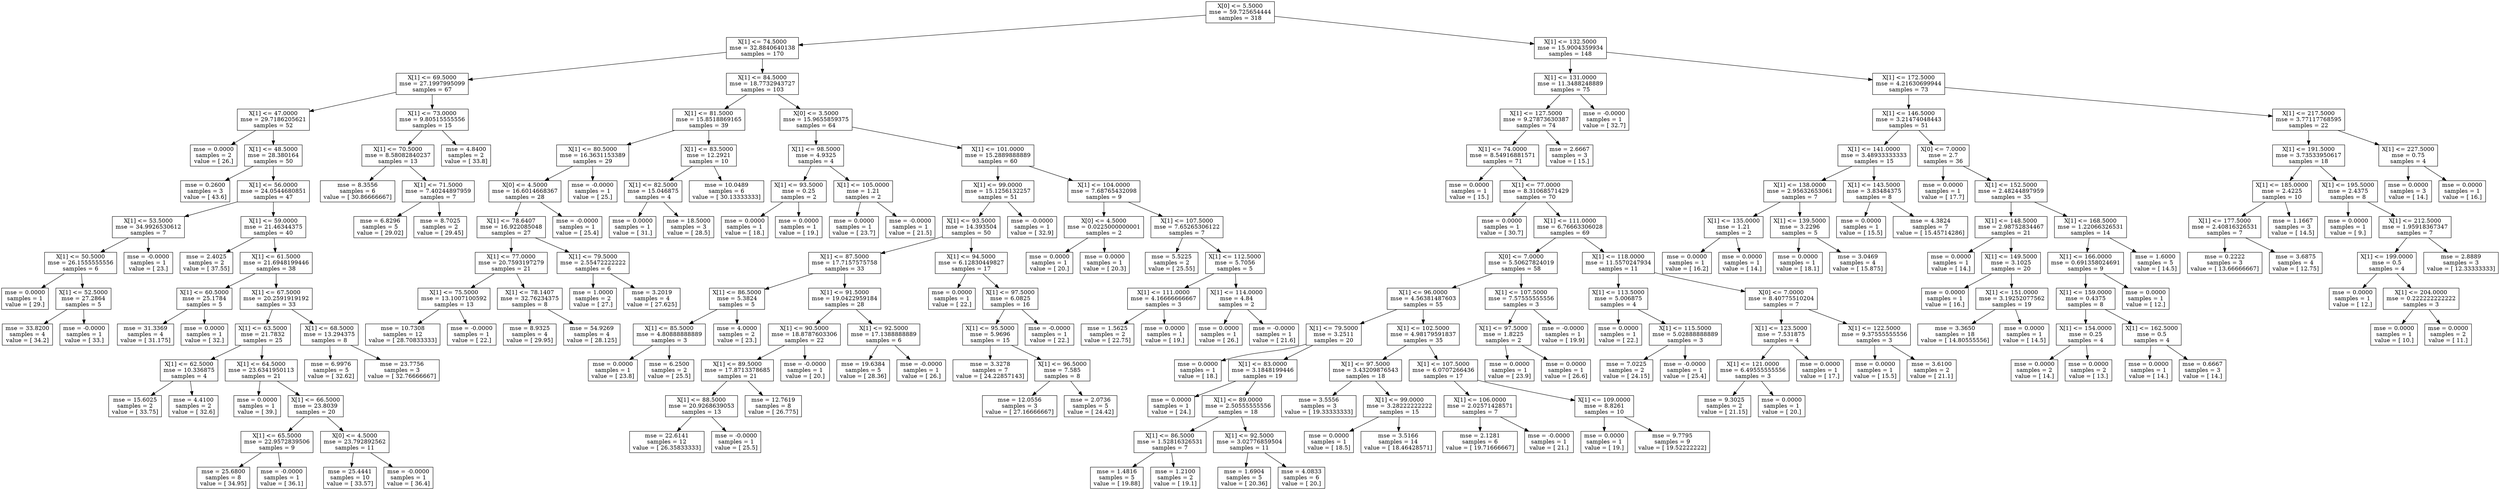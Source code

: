 digraph Tree {
0 [label="X[0] <= 5.5000\nmse = 59.725654444\nsamples = 318", shape="box"] ;
1 [label="X[1] <= 74.5000\nmse = 32.8840640138\nsamples = 170", shape="box"] ;
0 -> 1 ;
2 [label="X[1] <= 69.5000\nmse = 27.1997995099\nsamples = 67", shape="box"] ;
1 -> 2 ;
3 [label="X[1] <= 47.0000\nmse = 29.7186205621\nsamples = 52", shape="box"] ;
2 -> 3 ;
4 [label="mse = 0.0000\nsamples = 2\nvalue = [ 26.]", shape="box"] ;
3 -> 4 ;
5 [label="X[1] <= 48.5000\nmse = 28.380164\nsamples = 50", shape="box"] ;
3 -> 5 ;
6 [label="mse = 0.2600\nsamples = 3\nvalue = [ 43.6]", shape="box"] ;
5 -> 6 ;
7 [label="X[1] <= 56.0000\nmse = 24.0544680851\nsamples = 47", shape="box"] ;
5 -> 7 ;
8 [label="X[1] <= 53.5000\nmse = 34.9926530612\nsamples = 7", shape="box"] ;
7 -> 8 ;
9 [label="X[1] <= 50.5000\nmse = 26.1555555556\nsamples = 6", shape="box"] ;
8 -> 9 ;
10 [label="mse = 0.0000\nsamples = 1\nvalue = [ 29.]", shape="box"] ;
9 -> 10 ;
11 [label="X[1] <= 52.5000\nmse = 27.2864\nsamples = 5", shape="box"] ;
9 -> 11 ;
12 [label="mse = 33.8200\nsamples = 4\nvalue = [ 34.2]", shape="box"] ;
11 -> 12 ;
13 [label="mse = -0.0000\nsamples = 1\nvalue = [ 33.]", shape="box"] ;
11 -> 13 ;
14 [label="mse = -0.0000\nsamples = 1\nvalue = [ 23.]", shape="box"] ;
8 -> 14 ;
15 [label="X[1] <= 59.0000\nmse = 21.46344375\nsamples = 40", shape="box"] ;
7 -> 15 ;
16 [label="mse = 2.4025\nsamples = 2\nvalue = [ 37.55]", shape="box"] ;
15 -> 16 ;
17 [label="X[1] <= 61.5000\nmse = 21.6948199446\nsamples = 38", shape="box"] ;
15 -> 17 ;
18 [label="X[1] <= 60.5000\nmse = 25.1784\nsamples = 5", shape="box"] ;
17 -> 18 ;
19 [label="mse = 31.3369\nsamples = 4\nvalue = [ 31.175]", shape="box"] ;
18 -> 19 ;
20 [label="mse = 0.0000\nsamples = 1\nvalue = [ 32.]", shape="box"] ;
18 -> 20 ;
21 [label="X[1] <= 67.5000\nmse = 20.2591919192\nsamples = 33", shape="box"] ;
17 -> 21 ;
22 [label="X[1] <= 63.5000\nmse = 21.7832\nsamples = 25", shape="box"] ;
21 -> 22 ;
23 [label="X[1] <= 62.5000\nmse = 10.336875\nsamples = 4", shape="box"] ;
22 -> 23 ;
24 [label="mse = 15.6025\nsamples = 2\nvalue = [ 33.75]", shape="box"] ;
23 -> 24 ;
25 [label="mse = 4.4100\nsamples = 2\nvalue = [ 32.6]", shape="box"] ;
23 -> 25 ;
26 [label="X[1] <= 64.5000\nmse = 23.6341950113\nsamples = 21", shape="box"] ;
22 -> 26 ;
27 [label="mse = 0.0000\nsamples = 1\nvalue = [ 39.]", shape="box"] ;
26 -> 27 ;
28 [label="X[1] <= 66.5000\nmse = 23.8039\nsamples = 20", shape="box"] ;
26 -> 28 ;
29 [label="X[1] <= 65.5000\nmse = 22.9572839506\nsamples = 9", shape="box"] ;
28 -> 29 ;
30 [label="mse = 25.6800\nsamples = 8\nvalue = [ 34.95]", shape="box"] ;
29 -> 30 ;
31 [label="mse = -0.0000\nsamples = 1\nvalue = [ 36.1]", shape="box"] ;
29 -> 31 ;
32 [label="X[0] <= 4.5000\nmse = 23.792892562\nsamples = 11", shape="box"] ;
28 -> 32 ;
33 [label="mse = 25.4441\nsamples = 10\nvalue = [ 33.57]", shape="box"] ;
32 -> 33 ;
34 [label="mse = -0.0000\nsamples = 1\nvalue = [ 36.4]", shape="box"] ;
32 -> 34 ;
35 [label="X[1] <= 68.5000\nmse = 13.294375\nsamples = 8", shape="box"] ;
21 -> 35 ;
36 [label="mse = 6.9976\nsamples = 5\nvalue = [ 32.62]", shape="box"] ;
35 -> 36 ;
37 [label="mse = 23.7756\nsamples = 3\nvalue = [ 32.76666667]", shape="box"] ;
35 -> 37 ;
38 [label="X[1] <= 73.0000\nmse = 9.80515555556\nsamples = 15", shape="box"] ;
2 -> 38 ;
39 [label="X[1] <= 70.5000\nmse = 8.58082840237\nsamples = 13", shape="box"] ;
38 -> 39 ;
40 [label="mse = 8.3556\nsamples = 6\nvalue = [ 30.86666667]", shape="box"] ;
39 -> 40 ;
41 [label="X[1] <= 71.5000\nmse = 7.40244897959\nsamples = 7", shape="box"] ;
39 -> 41 ;
42 [label="mse = 6.8296\nsamples = 5\nvalue = [ 29.02]", shape="box"] ;
41 -> 42 ;
43 [label="mse = 8.7025\nsamples = 2\nvalue = [ 29.45]", shape="box"] ;
41 -> 43 ;
44 [label="mse = 4.8400\nsamples = 2\nvalue = [ 33.8]", shape="box"] ;
38 -> 44 ;
45 [label="X[1] <= 84.5000\nmse = 18.7732943727\nsamples = 103", shape="box"] ;
1 -> 45 ;
46 [label="X[1] <= 81.5000\nmse = 15.8518869165\nsamples = 39", shape="box"] ;
45 -> 46 ;
47 [label="X[1] <= 80.5000\nmse = 16.3631153389\nsamples = 29", shape="box"] ;
46 -> 47 ;
48 [label="X[0] <= 4.5000\nmse = 16.6014668367\nsamples = 28", shape="box"] ;
47 -> 48 ;
49 [label="X[1] <= 78.6407\nmse = 16.922085048\nsamples = 27", shape="box"] ;
48 -> 49 ;
50 [label="X[1] <= 77.0000\nmse = 20.7593197279\nsamples = 21", shape="box"] ;
49 -> 50 ;
51 [label="X[1] <= 75.5000\nmse = 13.1007100592\nsamples = 13", shape="box"] ;
50 -> 51 ;
52 [label="mse = 10.7308\nsamples = 12\nvalue = [ 28.70833333]", shape="box"] ;
51 -> 52 ;
53 [label="mse = -0.0000\nsamples = 1\nvalue = [ 22.]", shape="box"] ;
51 -> 53 ;
54 [label="X[1] <= 78.1407\nmse = 32.76234375\nsamples = 8", shape="box"] ;
50 -> 54 ;
55 [label="mse = 8.9325\nsamples = 4\nvalue = [ 29.95]", shape="box"] ;
54 -> 55 ;
56 [label="mse = 54.9269\nsamples = 4\nvalue = [ 28.125]", shape="box"] ;
54 -> 56 ;
57 [label="X[1] <= 79.5000\nmse = 2.55472222222\nsamples = 6", shape="box"] ;
49 -> 57 ;
58 [label="mse = 1.0000\nsamples = 2\nvalue = [ 27.]", shape="box"] ;
57 -> 58 ;
59 [label="mse = 3.2019\nsamples = 4\nvalue = [ 27.625]", shape="box"] ;
57 -> 59 ;
60 [label="mse = -0.0000\nsamples = 1\nvalue = [ 25.4]", shape="box"] ;
48 -> 60 ;
61 [label="mse = -0.0000\nsamples = 1\nvalue = [ 25.]", shape="box"] ;
47 -> 61 ;
62 [label="X[1] <= 83.5000\nmse = 12.2921\nsamples = 10", shape="box"] ;
46 -> 62 ;
63 [label="X[1] <= 82.5000\nmse = 15.046875\nsamples = 4", shape="box"] ;
62 -> 63 ;
64 [label="mse = 0.0000\nsamples = 1\nvalue = [ 31.]", shape="box"] ;
63 -> 64 ;
65 [label="mse = 18.5000\nsamples = 3\nvalue = [ 28.5]", shape="box"] ;
63 -> 65 ;
66 [label="mse = 10.0489\nsamples = 6\nvalue = [ 30.13333333]", shape="box"] ;
62 -> 66 ;
67 [label="X[0] <= 3.5000\nmse = 15.9655859375\nsamples = 64", shape="box"] ;
45 -> 67 ;
68 [label="X[1] <= 98.5000\nmse = 4.9325\nsamples = 4", shape="box"] ;
67 -> 68 ;
69 [label="X[1] <= 93.5000\nmse = 0.25\nsamples = 2", shape="box"] ;
68 -> 69 ;
70 [label="mse = 0.0000\nsamples = 1\nvalue = [ 18.]", shape="box"] ;
69 -> 70 ;
71 [label="mse = 0.0000\nsamples = 1\nvalue = [ 19.]", shape="box"] ;
69 -> 71 ;
72 [label="X[1] <= 105.0000\nmse = 1.21\nsamples = 2", shape="box"] ;
68 -> 72 ;
73 [label="mse = 0.0000\nsamples = 1\nvalue = [ 23.7]", shape="box"] ;
72 -> 73 ;
74 [label="mse = -0.0000\nsamples = 1\nvalue = [ 21.5]", shape="box"] ;
72 -> 74 ;
75 [label="X[1] <= 101.0000\nmse = 15.2889888889\nsamples = 60", shape="box"] ;
67 -> 75 ;
76 [label="X[1] <= 99.0000\nmse = 15.1256132257\nsamples = 51", shape="box"] ;
75 -> 76 ;
77 [label="X[1] <= 93.5000\nmse = 14.393504\nsamples = 50", shape="box"] ;
76 -> 77 ;
78 [label="X[1] <= 87.5000\nmse = 17.7157575758\nsamples = 33", shape="box"] ;
77 -> 78 ;
79 [label="X[1] <= 86.5000\nmse = 5.3824\nsamples = 5", shape="box"] ;
78 -> 79 ;
80 [label="X[1] <= 85.5000\nmse = 4.80888888889\nsamples = 3", shape="box"] ;
79 -> 80 ;
81 [label="mse = 0.0000\nsamples = 1\nvalue = [ 23.8]", shape="box"] ;
80 -> 81 ;
82 [label="mse = 6.2500\nsamples = 2\nvalue = [ 25.5]", shape="box"] ;
80 -> 82 ;
83 [label="mse = 4.0000\nsamples = 2\nvalue = [ 23.]", shape="box"] ;
79 -> 83 ;
84 [label="X[1] <= 91.5000\nmse = 19.0422959184\nsamples = 28", shape="box"] ;
78 -> 84 ;
85 [label="X[1] <= 90.5000\nmse = 18.8787603306\nsamples = 22", shape="box"] ;
84 -> 85 ;
86 [label="X[1] <= 89.5000\nmse = 17.8713378685\nsamples = 21", shape="box"] ;
85 -> 86 ;
87 [label="X[1] <= 88.5000\nmse = 20.9268639053\nsamples = 13", shape="box"] ;
86 -> 87 ;
88 [label="mse = 22.6141\nsamples = 12\nvalue = [ 26.35833333]", shape="box"] ;
87 -> 88 ;
89 [label="mse = -0.0000\nsamples = 1\nvalue = [ 25.5]", shape="box"] ;
87 -> 89 ;
90 [label="mse = 12.7619\nsamples = 8\nvalue = [ 26.775]", shape="box"] ;
86 -> 90 ;
91 [label="mse = -0.0000\nsamples = 1\nvalue = [ 20.]", shape="box"] ;
85 -> 91 ;
92 [label="X[1] <= 92.5000\nmse = 17.1388888889\nsamples = 6", shape="box"] ;
84 -> 92 ;
93 [label="mse = 19.6384\nsamples = 5\nvalue = [ 28.36]", shape="box"] ;
92 -> 93 ;
94 [label="mse = -0.0000\nsamples = 1\nvalue = [ 26.]", shape="box"] ;
92 -> 94 ;
95 [label="X[1] <= 94.5000\nmse = 6.12830449827\nsamples = 17", shape="box"] ;
77 -> 95 ;
96 [label="mse = 0.0000\nsamples = 1\nvalue = [ 22.]", shape="box"] ;
95 -> 96 ;
97 [label="X[1] <= 97.5000\nmse = 6.0825\nsamples = 16", shape="box"] ;
95 -> 97 ;
98 [label="X[1] <= 95.5000\nmse = 5.9696\nsamples = 15", shape="box"] ;
97 -> 98 ;
99 [label="mse = 3.3278\nsamples = 7\nvalue = [ 24.22857143]", shape="box"] ;
98 -> 99 ;
100 [label="X[1] <= 96.5000\nmse = 7.585\nsamples = 8", shape="box"] ;
98 -> 100 ;
101 [label="mse = 12.0556\nsamples = 3\nvalue = [ 27.16666667]", shape="box"] ;
100 -> 101 ;
102 [label="mse = 2.0736\nsamples = 5\nvalue = [ 24.42]", shape="box"] ;
100 -> 102 ;
103 [label="mse = -0.0000\nsamples = 1\nvalue = [ 22.]", shape="box"] ;
97 -> 103 ;
104 [label="mse = -0.0000\nsamples = 1\nvalue = [ 32.9]", shape="box"] ;
76 -> 104 ;
105 [label="X[1] <= 104.0000\nmse = 7.68765432098\nsamples = 9", shape="box"] ;
75 -> 105 ;
106 [label="X[0] <= 4.5000\nmse = 0.0225000000001\nsamples = 2", shape="box"] ;
105 -> 106 ;
107 [label="mse = 0.0000\nsamples = 1\nvalue = [ 20.]", shape="box"] ;
106 -> 107 ;
108 [label="mse = 0.0000\nsamples = 1\nvalue = [ 20.3]", shape="box"] ;
106 -> 108 ;
109 [label="X[1] <= 107.5000\nmse = 7.65265306122\nsamples = 7", shape="box"] ;
105 -> 109 ;
110 [label="mse = 5.5225\nsamples = 2\nvalue = [ 25.55]", shape="box"] ;
109 -> 110 ;
111 [label="X[1] <= 112.5000\nmse = 5.7056\nsamples = 5", shape="box"] ;
109 -> 111 ;
112 [label="X[1] <= 111.0000\nmse = 4.16666666667\nsamples = 3", shape="box"] ;
111 -> 112 ;
113 [label="mse = 1.5625\nsamples = 2\nvalue = [ 22.75]", shape="box"] ;
112 -> 113 ;
114 [label="mse = 0.0000\nsamples = 1\nvalue = [ 19.]", shape="box"] ;
112 -> 114 ;
115 [label="X[1] <= 114.0000\nmse = 4.84\nsamples = 2", shape="box"] ;
111 -> 115 ;
116 [label="mse = 0.0000\nsamples = 1\nvalue = [ 26.]", shape="box"] ;
115 -> 116 ;
117 [label="mse = -0.0000\nsamples = 1\nvalue = [ 21.6]", shape="box"] ;
115 -> 117 ;
118 [label="X[1] <= 132.5000\nmse = 15.9004359934\nsamples = 148", shape="box"] ;
0 -> 118 ;
119 [label="X[1] <= 131.0000\nmse = 11.3488248889\nsamples = 75", shape="box"] ;
118 -> 119 ;
120 [label="X[1] <= 127.5000\nmse = 9.27873630387\nsamples = 74", shape="box"] ;
119 -> 120 ;
121 [label="X[1] <= 74.0000\nmse = 8.54916881571\nsamples = 71", shape="box"] ;
120 -> 121 ;
122 [label="mse = 0.0000\nsamples = 1\nvalue = [ 15.]", shape="box"] ;
121 -> 122 ;
123 [label="X[1] <= 77.0000\nmse = 8.31068571429\nsamples = 70", shape="box"] ;
121 -> 123 ;
124 [label="mse = 0.0000\nsamples = 1\nvalue = [ 30.7]", shape="box"] ;
123 -> 124 ;
125 [label="X[1] <= 111.0000\nmse = 6.76663306028\nsamples = 69", shape="box"] ;
123 -> 125 ;
126 [label="X[0] <= 7.0000\nmse = 5.50627824019\nsamples = 58", shape="box"] ;
125 -> 126 ;
127 [label="X[1] <= 96.0000\nmse = 4.56381487603\nsamples = 55", shape="box"] ;
126 -> 127 ;
128 [label="X[1] <= 79.5000\nmse = 3.2511\nsamples = 20", shape="box"] ;
127 -> 128 ;
129 [label="mse = 0.0000\nsamples = 1\nvalue = [ 18.]", shape="box"] ;
128 -> 129 ;
130 [label="X[1] <= 83.0000\nmse = 3.1848199446\nsamples = 19", shape="box"] ;
128 -> 130 ;
131 [label="mse = 0.0000\nsamples = 1\nvalue = [ 24.]", shape="box"] ;
130 -> 131 ;
132 [label="X[1] <= 89.0000\nmse = 2.50555555556\nsamples = 18", shape="box"] ;
130 -> 132 ;
133 [label="X[1] <= 86.5000\nmse = 1.52816326531\nsamples = 7", shape="box"] ;
132 -> 133 ;
134 [label="mse = 1.4816\nsamples = 5\nvalue = [ 19.88]", shape="box"] ;
133 -> 134 ;
135 [label="mse = 1.2100\nsamples = 2\nvalue = [ 19.1]", shape="box"] ;
133 -> 135 ;
136 [label="X[1] <= 92.5000\nmse = 3.02776859504\nsamples = 11", shape="box"] ;
132 -> 136 ;
137 [label="mse = 1.6904\nsamples = 5\nvalue = [ 20.36]", shape="box"] ;
136 -> 137 ;
138 [label="mse = 4.0833\nsamples = 6\nvalue = [ 20.]", shape="box"] ;
136 -> 138 ;
139 [label="X[1] <= 102.5000\nmse = 4.98179591837\nsamples = 35", shape="box"] ;
127 -> 139 ;
140 [label="X[1] <= 97.5000\nmse = 3.43209876543\nsamples = 18", shape="box"] ;
139 -> 140 ;
141 [label="mse = 3.5556\nsamples = 3\nvalue = [ 19.33333333]", shape="box"] ;
140 -> 141 ;
142 [label="X[1] <= 99.0000\nmse = 3.28222222222\nsamples = 15", shape="box"] ;
140 -> 142 ;
143 [label="mse = 0.0000\nsamples = 1\nvalue = [ 18.5]", shape="box"] ;
142 -> 143 ;
144 [label="mse = 3.5166\nsamples = 14\nvalue = [ 18.46428571]", shape="box"] ;
142 -> 144 ;
145 [label="X[1] <= 107.5000\nmse = 6.0707266436\nsamples = 17", shape="box"] ;
139 -> 145 ;
146 [label="X[1] <= 106.0000\nmse = 2.02571428571\nsamples = 7", shape="box"] ;
145 -> 146 ;
147 [label="mse = 2.1281\nsamples = 6\nvalue = [ 19.71666667]", shape="box"] ;
146 -> 147 ;
148 [label="mse = -0.0000\nsamples = 1\nvalue = [ 21.]", shape="box"] ;
146 -> 148 ;
149 [label="X[1] <= 109.0000\nmse = 8.8261\nsamples = 10", shape="box"] ;
145 -> 149 ;
150 [label="mse = 0.0000\nsamples = 1\nvalue = [ 19.]", shape="box"] ;
149 -> 150 ;
151 [label="mse = 9.7795\nsamples = 9\nvalue = [ 19.52222222]", shape="box"] ;
149 -> 151 ;
152 [label="X[1] <= 107.5000\nmse = 7.57555555556\nsamples = 3", shape="box"] ;
126 -> 152 ;
153 [label="X[1] <= 97.5000\nmse = 1.8225\nsamples = 2", shape="box"] ;
152 -> 153 ;
154 [label="mse = 0.0000\nsamples = 1\nvalue = [ 23.9]", shape="box"] ;
153 -> 154 ;
155 [label="mse = 0.0000\nsamples = 1\nvalue = [ 26.6]", shape="box"] ;
153 -> 155 ;
156 [label="mse = -0.0000\nsamples = 1\nvalue = [ 19.9]", shape="box"] ;
152 -> 156 ;
157 [label="X[1] <= 118.0000\nmse = 11.5570247934\nsamples = 11", shape="box"] ;
125 -> 157 ;
158 [label="X[1] <= 113.5000\nmse = 5.006875\nsamples = 4", shape="box"] ;
157 -> 158 ;
159 [label="mse = 0.0000\nsamples = 1\nvalue = [ 22.]", shape="box"] ;
158 -> 159 ;
160 [label="X[1] <= 115.5000\nmse = 5.02888888889\nsamples = 3", shape="box"] ;
158 -> 160 ;
161 [label="mse = 7.0225\nsamples = 2\nvalue = [ 24.15]", shape="box"] ;
160 -> 161 ;
162 [label="mse = -0.0000\nsamples = 1\nvalue = [ 25.4]", shape="box"] ;
160 -> 162 ;
163 [label="X[0] <= 7.0000\nmse = 8.40775510204\nsamples = 7", shape="box"] ;
157 -> 163 ;
164 [label="X[1] <= 123.5000\nmse = 7.531875\nsamples = 4", shape="box"] ;
163 -> 164 ;
165 [label="X[1] <= 121.0000\nmse = 6.49555555556\nsamples = 3", shape="box"] ;
164 -> 165 ;
166 [label="mse = 9.3025\nsamples = 2\nvalue = [ 21.15]", shape="box"] ;
165 -> 166 ;
167 [label="mse = 0.0000\nsamples = 1\nvalue = [ 20.]", shape="box"] ;
165 -> 167 ;
168 [label="mse = 0.0000\nsamples = 1\nvalue = [ 17.]", shape="box"] ;
164 -> 168 ;
169 [label="X[1] <= 122.5000\nmse = 9.37555555556\nsamples = 3", shape="box"] ;
163 -> 169 ;
170 [label="mse = 0.0000\nsamples = 1\nvalue = [ 15.5]", shape="box"] ;
169 -> 170 ;
171 [label="mse = 3.6100\nsamples = 2\nvalue = [ 21.1]", shape="box"] ;
169 -> 171 ;
172 [label="mse = 2.6667\nsamples = 3\nvalue = [ 15.]", shape="box"] ;
120 -> 172 ;
173 [label="mse = -0.0000\nsamples = 1\nvalue = [ 32.7]", shape="box"] ;
119 -> 173 ;
174 [label="X[1] <= 172.5000\nmse = 4.21630699944\nsamples = 73", shape="box"] ;
118 -> 174 ;
175 [label="X[1] <= 146.5000\nmse = 3.21474048443\nsamples = 51", shape="box"] ;
174 -> 175 ;
176 [label="X[1] <= 141.0000\nmse = 3.48933333333\nsamples = 15", shape="box"] ;
175 -> 176 ;
177 [label="X[1] <= 138.0000\nmse = 2.95632653061\nsamples = 7", shape="box"] ;
176 -> 177 ;
178 [label="X[1] <= 135.0000\nmse = 1.21\nsamples = 2", shape="box"] ;
177 -> 178 ;
179 [label="mse = 0.0000\nsamples = 1\nvalue = [ 16.2]", shape="box"] ;
178 -> 179 ;
180 [label="mse = 0.0000\nsamples = 1\nvalue = [ 14.]", shape="box"] ;
178 -> 180 ;
181 [label="X[1] <= 139.5000\nmse = 3.2296\nsamples = 5", shape="box"] ;
177 -> 181 ;
182 [label="mse = 0.0000\nsamples = 1\nvalue = [ 18.1]", shape="box"] ;
181 -> 182 ;
183 [label="mse = 3.0469\nsamples = 4\nvalue = [ 15.875]", shape="box"] ;
181 -> 183 ;
184 [label="X[1] <= 143.5000\nmse = 3.83484375\nsamples = 8", shape="box"] ;
176 -> 184 ;
185 [label="mse = 0.0000\nsamples = 1\nvalue = [ 15.5]", shape="box"] ;
184 -> 185 ;
186 [label="mse = 4.3824\nsamples = 7\nvalue = [ 15.45714286]", shape="box"] ;
184 -> 186 ;
187 [label="X[0] <= 7.0000\nmse = 2.7\nsamples = 36", shape="box"] ;
175 -> 187 ;
188 [label="mse = 0.0000\nsamples = 1\nvalue = [ 17.7]", shape="box"] ;
187 -> 188 ;
189 [label="X[1] <= 152.5000\nmse = 2.48244897959\nsamples = 35", shape="box"] ;
187 -> 189 ;
190 [label="X[1] <= 148.5000\nmse = 2.98752834467\nsamples = 21", shape="box"] ;
189 -> 190 ;
191 [label="mse = 0.0000\nsamples = 1\nvalue = [ 14.]", shape="box"] ;
190 -> 191 ;
192 [label="X[1] <= 149.5000\nmse = 3.1025\nsamples = 20", shape="box"] ;
190 -> 192 ;
193 [label="mse = 0.0000\nsamples = 1\nvalue = [ 16.]", shape="box"] ;
192 -> 193 ;
194 [label="X[1] <= 151.0000\nmse = 3.19252077562\nsamples = 19", shape="box"] ;
192 -> 194 ;
195 [label="mse = 3.3650\nsamples = 18\nvalue = [ 14.80555556]", shape="box"] ;
194 -> 195 ;
196 [label="mse = 0.0000\nsamples = 1\nvalue = [ 14.5]", shape="box"] ;
194 -> 196 ;
197 [label="X[1] <= 168.5000\nmse = 1.22066326531\nsamples = 14", shape="box"] ;
189 -> 197 ;
198 [label="X[1] <= 166.0000\nmse = 0.691358024691\nsamples = 9", shape="box"] ;
197 -> 198 ;
199 [label="X[1] <= 159.0000\nmse = 0.4375\nsamples = 8", shape="box"] ;
198 -> 199 ;
200 [label="X[1] <= 154.0000\nmse = 0.25\nsamples = 4", shape="box"] ;
199 -> 200 ;
201 [label="mse = 0.0000\nsamples = 2\nvalue = [ 14.]", shape="box"] ;
200 -> 201 ;
202 [label="mse = 0.0000\nsamples = 2\nvalue = [ 13.]", shape="box"] ;
200 -> 202 ;
203 [label="X[1] <= 162.5000\nmse = 0.5\nsamples = 4", shape="box"] ;
199 -> 203 ;
204 [label="mse = 0.0000\nsamples = 1\nvalue = [ 14.]", shape="box"] ;
203 -> 204 ;
205 [label="mse = 0.6667\nsamples = 3\nvalue = [ 14.]", shape="box"] ;
203 -> 205 ;
206 [label="mse = 0.0000\nsamples = 1\nvalue = [ 12.]", shape="box"] ;
198 -> 206 ;
207 [label="mse = 1.6000\nsamples = 5\nvalue = [ 14.5]", shape="box"] ;
197 -> 207 ;
208 [label="X[1] <= 217.5000\nmse = 3.77117768595\nsamples = 22", shape="box"] ;
174 -> 208 ;
209 [label="X[1] <= 191.5000\nmse = 3.73533950617\nsamples = 18", shape="box"] ;
208 -> 209 ;
210 [label="X[1] <= 185.0000\nmse = 2.4225\nsamples = 10", shape="box"] ;
209 -> 210 ;
211 [label="X[1] <= 177.5000\nmse = 2.40816326531\nsamples = 7", shape="box"] ;
210 -> 211 ;
212 [label="mse = 0.2222\nsamples = 3\nvalue = [ 13.66666667]", shape="box"] ;
211 -> 212 ;
213 [label="mse = 3.6875\nsamples = 4\nvalue = [ 12.75]", shape="box"] ;
211 -> 213 ;
214 [label="mse = 1.1667\nsamples = 3\nvalue = [ 14.5]", shape="box"] ;
210 -> 214 ;
215 [label="X[1] <= 195.5000\nmse = 2.4375\nsamples = 8", shape="box"] ;
209 -> 215 ;
216 [label="mse = 0.0000\nsamples = 1\nvalue = [ 9.]", shape="box"] ;
215 -> 216 ;
217 [label="X[1] <= 212.5000\nmse = 1.95918367347\nsamples = 7", shape="box"] ;
215 -> 217 ;
218 [label="X[1] <= 199.0000\nmse = 0.5\nsamples = 4", shape="box"] ;
217 -> 218 ;
219 [label="mse = 0.0000\nsamples = 1\nvalue = [ 12.]", shape="box"] ;
218 -> 219 ;
220 [label="X[1] <= 204.0000\nmse = 0.222222222222\nsamples = 3", shape="box"] ;
218 -> 220 ;
221 [label="mse = 0.0000\nsamples = 1\nvalue = [ 10.]", shape="box"] ;
220 -> 221 ;
222 [label="mse = 0.0000\nsamples = 2\nvalue = [ 11.]", shape="box"] ;
220 -> 222 ;
223 [label="mse = 2.8889\nsamples = 3\nvalue = [ 12.33333333]", shape="box"] ;
217 -> 223 ;
224 [label="X[1] <= 227.5000\nmse = 0.75\nsamples = 4", shape="box"] ;
208 -> 224 ;
225 [label="mse = 0.0000\nsamples = 3\nvalue = [ 14.]", shape="box"] ;
224 -> 225 ;
226 [label="mse = 0.0000\nsamples = 1\nvalue = [ 16.]", shape="box"] ;
224 -> 226 ;
}